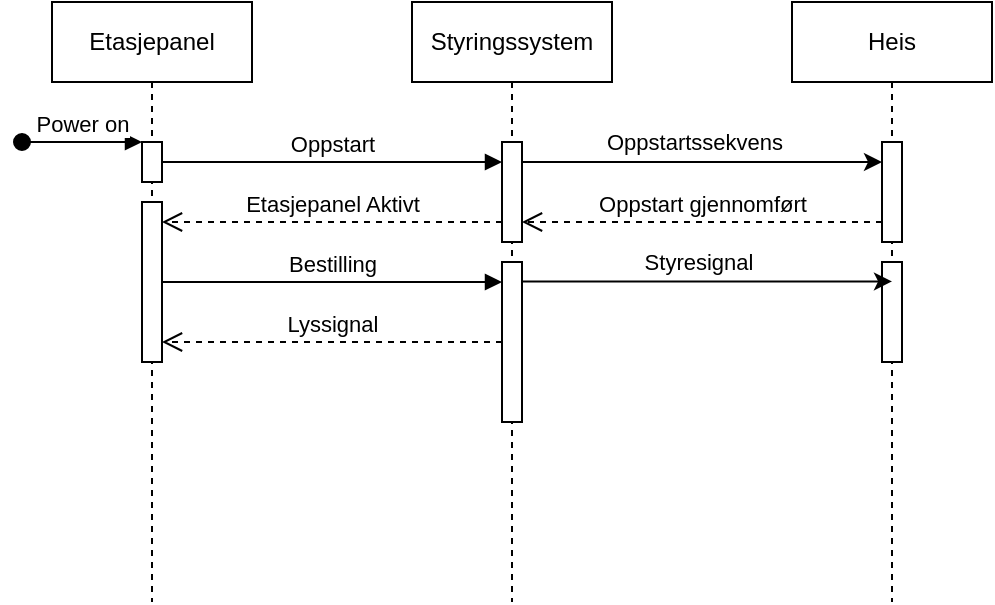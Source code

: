 <mxfile version="23.1.4" type="github">
  <diagram name="Page-1" id="2YBvvXClWsGukQMizWep">
    <mxGraphModel dx="1008" dy="620" grid="1" gridSize="10" guides="1" tooltips="1" connect="1" arrows="1" fold="1" page="1" pageScale="1" pageWidth="850" pageHeight="1100" math="0" shadow="0">
      <root>
        <mxCell id="0" />
        <mxCell id="1" parent="0" />
        <mxCell id="aM9ryv3xv72pqoxQDRHE-1" value="Etasjepanel" style="shape=umlLifeline;perimeter=lifelinePerimeter;whiteSpace=wrap;html=1;container=0;dropTarget=0;collapsible=0;recursiveResize=0;outlineConnect=0;portConstraint=eastwest;newEdgeStyle={&quot;edgeStyle&quot;:&quot;elbowEdgeStyle&quot;,&quot;elbow&quot;:&quot;vertical&quot;,&quot;curved&quot;:0,&quot;rounded&quot;:0};" parent="1" vertex="1">
          <mxGeometry x="110" y="100" width="100" height="300" as="geometry" />
        </mxCell>
        <mxCell id="aM9ryv3xv72pqoxQDRHE-2" value="" style="html=1;points=[];perimeter=orthogonalPerimeter;outlineConnect=0;targetShapes=umlLifeline;portConstraint=eastwest;newEdgeStyle={&quot;edgeStyle&quot;:&quot;elbowEdgeStyle&quot;,&quot;elbow&quot;:&quot;vertical&quot;,&quot;curved&quot;:0,&quot;rounded&quot;:0};" parent="aM9ryv3xv72pqoxQDRHE-1" vertex="1">
          <mxGeometry x="45" y="70" width="10" height="20" as="geometry" />
        </mxCell>
        <mxCell id="aM9ryv3xv72pqoxQDRHE-3" value="Power on" style="html=1;verticalAlign=bottom;startArrow=oval;endArrow=block;startSize=8;edgeStyle=elbowEdgeStyle;elbow=vertical;curved=0;rounded=0;" parent="aM9ryv3xv72pqoxQDRHE-1" target="aM9ryv3xv72pqoxQDRHE-2" edge="1">
          <mxGeometry relative="1" as="geometry">
            <mxPoint x="-15" y="70" as="sourcePoint" />
          </mxGeometry>
        </mxCell>
        <mxCell id="iTgjNhWWyGMMQLOdyOgH-6" value="" style="html=1;points=[];perimeter=orthogonalPerimeter;outlineConnect=0;targetShapes=umlLifeline;portConstraint=eastwest;newEdgeStyle={&quot;edgeStyle&quot;:&quot;elbowEdgeStyle&quot;,&quot;elbow&quot;:&quot;vertical&quot;,&quot;curved&quot;:0,&quot;rounded&quot;:0};" vertex="1" parent="aM9ryv3xv72pqoxQDRHE-1">
          <mxGeometry x="45" y="100" width="10" height="80" as="geometry" />
        </mxCell>
        <mxCell id="aM9ryv3xv72pqoxQDRHE-5" value="Styringssystem" style="shape=umlLifeline;perimeter=lifelinePerimeter;whiteSpace=wrap;html=1;container=0;dropTarget=0;collapsible=0;recursiveResize=0;outlineConnect=0;portConstraint=eastwest;newEdgeStyle={&quot;edgeStyle&quot;:&quot;elbowEdgeStyle&quot;,&quot;elbow&quot;:&quot;vertical&quot;,&quot;curved&quot;:0,&quot;rounded&quot;:0};" parent="1" vertex="1">
          <mxGeometry x="290" y="100" width="100" height="300" as="geometry" />
        </mxCell>
        <mxCell id="aM9ryv3xv72pqoxQDRHE-6" value="" style="html=1;points=[];perimeter=orthogonalPerimeter;outlineConnect=0;targetShapes=umlLifeline;portConstraint=eastwest;newEdgeStyle={&quot;edgeStyle&quot;:&quot;elbowEdgeStyle&quot;,&quot;elbow&quot;:&quot;vertical&quot;,&quot;curved&quot;:0,&quot;rounded&quot;:0};" parent="aM9ryv3xv72pqoxQDRHE-5" vertex="1">
          <mxGeometry x="45" y="70" width="10" height="50" as="geometry" />
        </mxCell>
        <mxCell id="iTgjNhWWyGMMQLOdyOgH-8" value="" style="html=1;points=[];perimeter=orthogonalPerimeter;outlineConnect=0;targetShapes=umlLifeline;portConstraint=eastwest;newEdgeStyle={&quot;edgeStyle&quot;:&quot;elbowEdgeStyle&quot;,&quot;elbow&quot;:&quot;vertical&quot;,&quot;curved&quot;:0,&quot;rounded&quot;:0};" vertex="1" parent="aM9ryv3xv72pqoxQDRHE-5">
          <mxGeometry x="45" y="130" width="10" height="80" as="geometry" />
        </mxCell>
        <mxCell id="aM9ryv3xv72pqoxQDRHE-7" value="Oppstart" style="html=1;verticalAlign=bottom;endArrow=block;edgeStyle=elbowEdgeStyle;elbow=vertical;curved=0;rounded=0;" parent="1" source="aM9ryv3xv72pqoxQDRHE-2" target="aM9ryv3xv72pqoxQDRHE-6" edge="1">
          <mxGeometry relative="1" as="geometry">
            <mxPoint x="265" y="190" as="sourcePoint" />
            <Array as="points">
              <mxPoint x="250" y="180" />
            </Array>
          </mxGeometry>
        </mxCell>
        <mxCell id="iTgjNhWWyGMMQLOdyOgH-1" value="Heis" style="shape=umlLifeline;perimeter=lifelinePerimeter;whiteSpace=wrap;html=1;container=0;dropTarget=0;collapsible=0;recursiveResize=0;outlineConnect=0;portConstraint=eastwest;newEdgeStyle={&quot;edgeStyle&quot;:&quot;elbowEdgeStyle&quot;,&quot;elbow&quot;:&quot;vertical&quot;,&quot;curved&quot;:0,&quot;rounded&quot;:0};" vertex="1" parent="1">
          <mxGeometry x="480" y="100" width="100" height="300" as="geometry" />
        </mxCell>
        <mxCell id="iTgjNhWWyGMMQLOdyOgH-2" value="" style="html=1;points=[];perimeter=orthogonalPerimeter;outlineConnect=0;targetShapes=umlLifeline;portConstraint=eastwest;newEdgeStyle={&quot;edgeStyle&quot;:&quot;elbowEdgeStyle&quot;,&quot;elbow&quot;:&quot;vertical&quot;,&quot;curved&quot;:0,&quot;rounded&quot;:0};" vertex="1" parent="iTgjNhWWyGMMQLOdyOgH-1">
          <mxGeometry x="45" y="70" width="10" height="50" as="geometry" />
        </mxCell>
        <mxCell id="iTgjNhWWyGMMQLOdyOgH-10" value="" style="html=1;points=[];perimeter=orthogonalPerimeter;outlineConnect=0;targetShapes=umlLifeline;portConstraint=eastwest;newEdgeStyle={&quot;edgeStyle&quot;:&quot;elbowEdgeStyle&quot;,&quot;elbow&quot;:&quot;vertical&quot;,&quot;curved&quot;:0,&quot;rounded&quot;:0};" vertex="1" parent="iTgjNhWWyGMMQLOdyOgH-1">
          <mxGeometry x="45" y="130" width="10" height="50" as="geometry" />
        </mxCell>
        <mxCell id="iTgjNhWWyGMMQLOdyOgH-3" style="edgeStyle=elbowEdgeStyle;rounded=0;orthogonalLoop=1;jettySize=auto;html=1;elbow=vertical;curved=0;" edge="1" parent="1" source="aM9ryv3xv72pqoxQDRHE-6" target="iTgjNhWWyGMMQLOdyOgH-2">
          <mxGeometry relative="1" as="geometry">
            <Array as="points">
              <mxPoint x="435" y="180" />
            </Array>
          </mxGeometry>
        </mxCell>
        <mxCell id="iTgjNhWWyGMMQLOdyOgH-4" value="Oppstartssekvens" style="edgeLabel;html=1;align=center;verticalAlign=middle;resizable=0;points=[];" vertex="1" connectable="0" parent="iTgjNhWWyGMMQLOdyOgH-3">
          <mxGeometry x="-0.25" y="-1" relative="1" as="geometry">
            <mxPoint x="18" y="-11" as="offset" />
          </mxGeometry>
        </mxCell>
        <mxCell id="iTgjNhWWyGMMQLOdyOgH-5" value="&lt;div&gt;Oppstart gjennomført&lt;/div&gt;" style="html=1;verticalAlign=bottom;endArrow=open;dashed=1;endSize=8;edgeStyle=elbowEdgeStyle;elbow=vertical;curved=0;rounded=0;" edge="1" parent="1" source="iTgjNhWWyGMMQLOdyOgH-2" target="aM9ryv3xv72pqoxQDRHE-6">
          <mxGeometry relative="1" as="geometry">
            <mxPoint x="350" y="200" as="targetPoint" />
            <Array as="points">
              <mxPoint x="450" y="210" />
            </Array>
            <mxPoint x="520" y="200" as="sourcePoint" />
          </mxGeometry>
        </mxCell>
        <mxCell id="iTgjNhWWyGMMQLOdyOgH-7" value="Etasjepanel Aktivt" style="html=1;verticalAlign=bottom;endArrow=open;dashed=1;endSize=8;edgeStyle=elbowEdgeStyle;elbow=vertical;curved=0;rounded=0;" edge="1" parent="1" source="aM9ryv3xv72pqoxQDRHE-6" target="iTgjNhWWyGMMQLOdyOgH-6">
          <mxGeometry relative="1" as="geometry">
            <mxPoint x="170" y="210" as="targetPoint" />
            <Array as="points">
              <mxPoint x="275" y="210" />
            </Array>
            <mxPoint x="330" y="210" as="sourcePoint" />
          </mxGeometry>
        </mxCell>
        <mxCell id="iTgjNhWWyGMMQLOdyOgH-9" value="Bestilling" style="html=1;verticalAlign=bottom;endArrow=block;edgeStyle=elbowEdgeStyle;elbow=vertical;curved=0;rounded=0;" edge="1" parent="1" source="iTgjNhWWyGMMQLOdyOgH-6" target="iTgjNhWWyGMMQLOdyOgH-8">
          <mxGeometry relative="1" as="geometry">
            <mxPoint x="170" y="249.66" as="sourcePoint" />
            <Array as="points">
              <mxPoint x="260" y="240" />
            </Array>
            <mxPoint x="340" y="249.66" as="targetPoint" />
          </mxGeometry>
        </mxCell>
        <mxCell id="iTgjNhWWyGMMQLOdyOgH-11" style="edgeStyle=elbowEdgeStyle;rounded=0;orthogonalLoop=1;jettySize=auto;html=1;elbow=vertical;curved=0;" edge="1" parent="1" source="iTgjNhWWyGMMQLOdyOgH-8">
          <mxGeometry relative="1" as="geometry">
            <mxPoint x="345" y="239.71" as="sourcePoint" />
            <mxPoint x="530" y="240" as="targetPoint" />
            <Array as="points">
              <mxPoint x="435" y="239.71" />
            </Array>
          </mxGeometry>
        </mxCell>
        <mxCell id="iTgjNhWWyGMMQLOdyOgH-12" value="Styresignal" style="edgeLabel;html=1;align=center;verticalAlign=middle;resizable=0;points=[];" vertex="1" connectable="0" parent="iTgjNhWWyGMMQLOdyOgH-11">
          <mxGeometry x="-0.25" y="-1" relative="1" as="geometry">
            <mxPoint x="18" y="-11" as="offset" />
          </mxGeometry>
        </mxCell>
        <mxCell id="iTgjNhWWyGMMQLOdyOgH-13" value="Lyssignal" style="html=1;verticalAlign=bottom;endArrow=open;dashed=1;endSize=8;edgeStyle=elbowEdgeStyle;elbow=vertical;curved=0;rounded=0;" edge="1" parent="1" source="iTgjNhWWyGMMQLOdyOgH-8" target="iTgjNhWWyGMMQLOdyOgH-6">
          <mxGeometry relative="1" as="geometry">
            <mxPoint x="170" y="260" as="targetPoint" />
            <Array as="points">
              <mxPoint x="260" y="270" />
            </Array>
            <mxPoint x="340" y="260" as="sourcePoint" />
          </mxGeometry>
        </mxCell>
      </root>
    </mxGraphModel>
  </diagram>
</mxfile>

